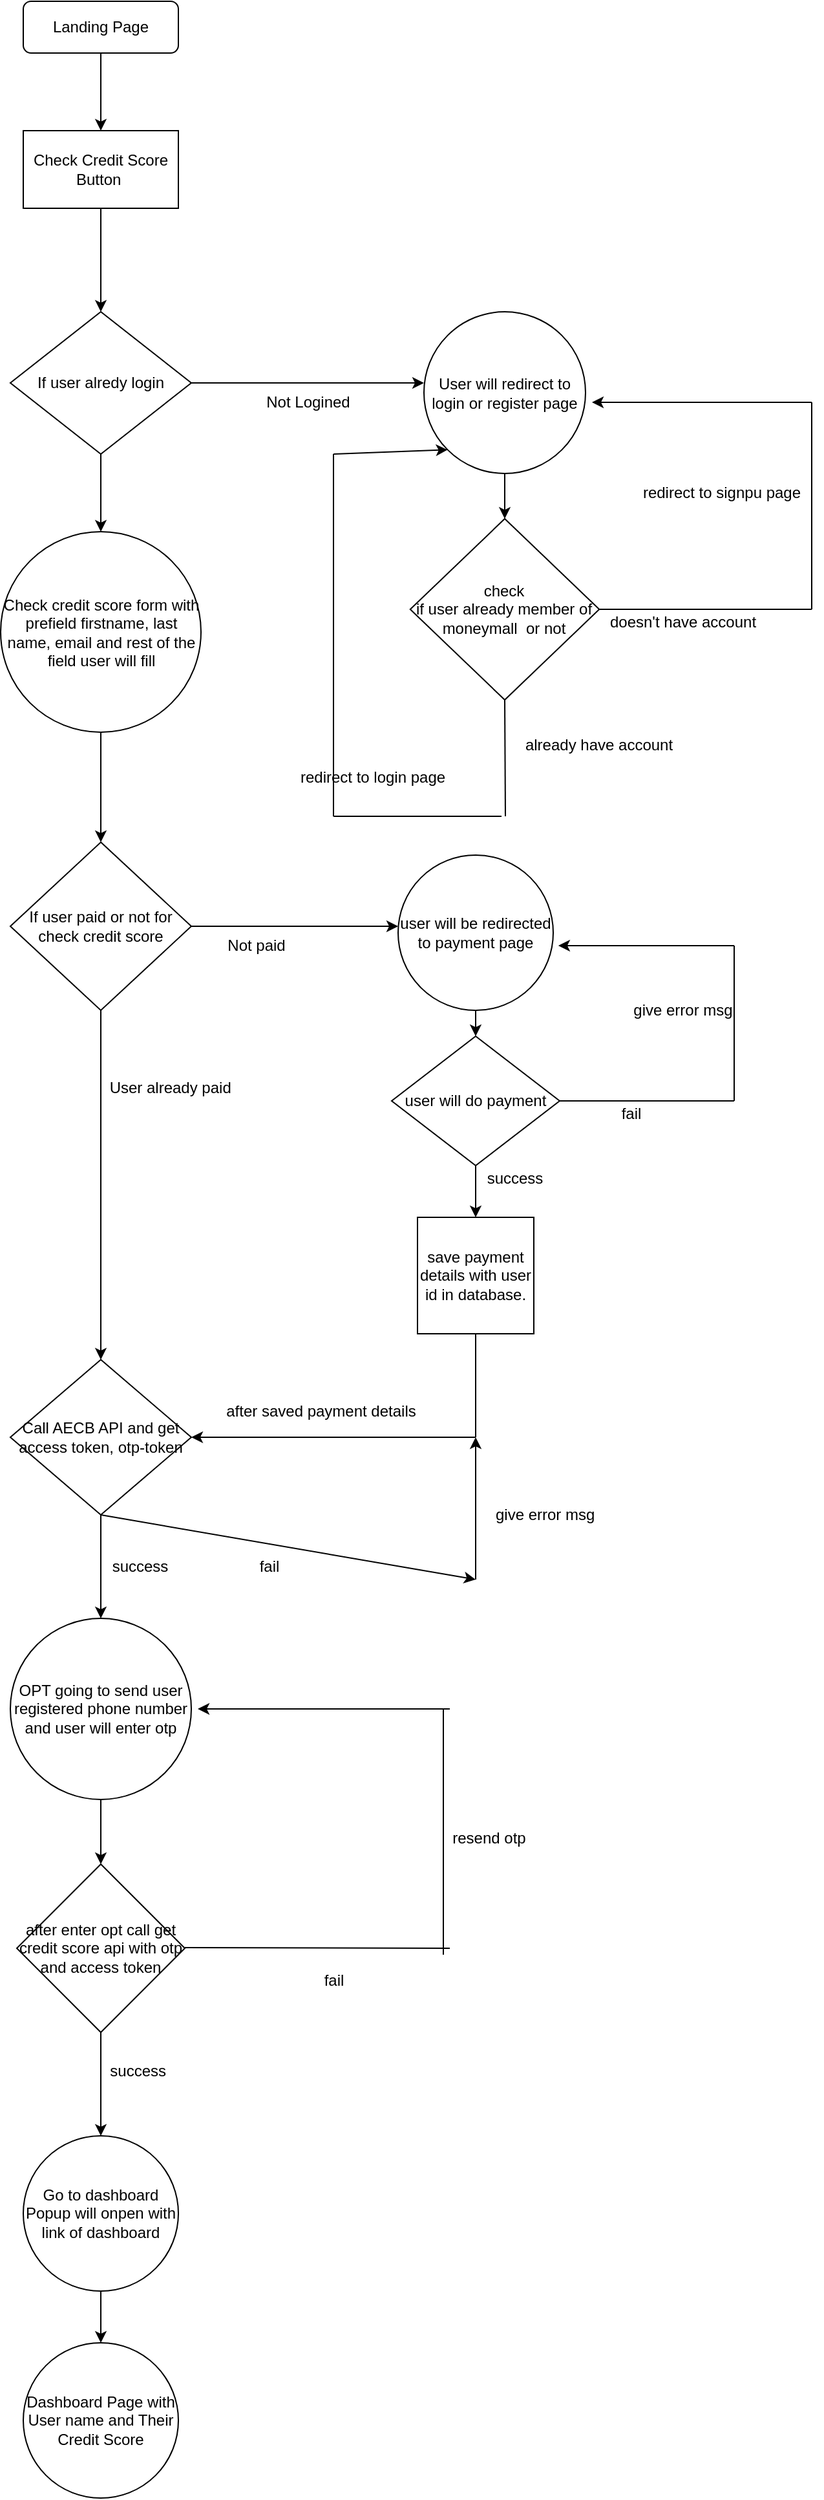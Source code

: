 <mxfile version="13.7.7" type="github">
  <diagram id="C5RBs43oDa-KdzZeNtuy" name="Page-1">
    <mxGraphModel dx="868" dy="411" grid="1" gridSize="10" guides="1" tooltips="1" connect="1" arrows="1" fold="1" page="1" pageScale="1" pageWidth="827" pageHeight="1169" math="0" shadow="0">
      <root>
        <mxCell id="WIyWlLk6GJQsqaUBKTNV-0" />
        <mxCell id="WIyWlLk6GJQsqaUBKTNV-1" parent="WIyWlLk6GJQsqaUBKTNV-0" />
        <mxCell id="WIyWlLk6GJQsqaUBKTNV-3" value="Landing Page" style="rounded=1;whiteSpace=wrap;html=1;fontSize=12;glass=0;strokeWidth=1;shadow=0;" parent="WIyWlLk6GJQsqaUBKTNV-1" vertex="1">
          <mxGeometry x="160" y="80" width="120" height="40" as="geometry" />
        </mxCell>
        <mxCell id="6nzBjBsNqCrcRS6qN-k_-0" value="Check Credit Score Button&amp;nbsp;" style="rounded=0;whiteSpace=wrap;html=1;" vertex="1" parent="WIyWlLk6GJQsqaUBKTNV-1">
          <mxGeometry x="160" y="180" width="120" height="60" as="geometry" />
        </mxCell>
        <mxCell id="6nzBjBsNqCrcRS6qN-k_-3" value="" style="endArrow=classic;html=1;exitX=0.5;exitY=1;exitDx=0;exitDy=0;entryX=0.5;entryY=0;entryDx=0;entryDy=0;" edge="1" parent="WIyWlLk6GJQsqaUBKTNV-1" source="6nzBjBsNqCrcRS6qN-k_-0" target="6nzBjBsNqCrcRS6qN-k_-5">
          <mxGeometry width="50" height="50" relative="1" as="geometry">
            <mxPoint x="390" y="280" as="sourcePoint" />
            <mxPoint x="440" y="230" as="targetPoint" />
            <Array as="points">
              <mxPoint x="220" y="270" />
            </Array>
          </mxGeometry>
        </mxCell>
        <mxCell id="6nzBjBsNqCrcRS6qN-k_-4" value="" style="endArrow=classic;html=1;entryX=0.5;entryY=0;entryDx=0;entryDy=0;exitX=0.5;exitY=1;exitDx=0;exitDy=0;" edge="1" parent="WIyWlLk6GJQsqaUBKTNV-1" source="WIyWlLk6GJQsqaUBKTNV-3" target="6nzBjBsNqCrcRS6qN-k_-0">
          <mxGeometry width="50" height="50" relative="1" as="geometry">
            <mxPoint x="220" y="125" as="sourcePoint" />
            <mxPoint x="220" y="175" as="targetPoint" />
          </mxGeometry>
        </mxCell>
        <mxCell id="6nzBjBsNqCrcRS6qN-k_-5" value="If user alredy login" style="rhombus;whiteSpace=wrap;html=1;" vertex="1" parent="WIyWlLk6GJQsqaUBKTNV-1">
          <mxGeometry x="150" y="320" width="140" height="110" as="geometry" />
        </mxCell>
        <mxCell id="6nzBjBsNqCrcRS6qN-k_-6" value="" style="endArrow=classic;html=1;exitX=1;exitY=0.5;exitDx=0;exitDy=0;" edge="1" parent="WIyWlLk6GJQsqaUBKTNV-1" source="6nzBjBsNqCrcRS6qN-k_-5">
          <mxGeometry width="50" height="50" relative="1" as="geometry">
            <mxPoint x="420" y="430" as="sourcePoint" />
            <mxPoint x="470" y="375" as="targetPoint" />
          </mxGeometry>
        </mxCell>
        <mxCell id="6nzBjBsNqCrcRS6qN-k_-7" value="Not Logined" style="text;html=1;align=center;verticalAlign=middle;resizable=0;points=[];autosize=1;" vertex="1" parent="WIyWlLk6GJQsqaUBKTNV-1">
          <mxGeometry x="340" y="380" width="80" height="20" as="geometry" />
        </mxCell>
        <mxCell id="6nzBjBsNqCrcRS6qN-k_-8" value="" style="endArrow=classic;html=1;exitX=0.5;exitY=1;exitDx=0;exitDy=0;" edge="1" parent="WIyWlLk6GJQsqaUBKTNV-1" source="6nzBjBsNqCrcRS6qN-k_-5">
          <mxGeometry width="50" height="50" relative="1" as="geometry">
            <mxPoint x="420" y="430" as="sourcePoint" />
            <mxPoint x="220" y="490" as="targetPoint" />
          </mxGeometry>
        </mxCell>
        <mxCell id="6nzBjBsNqCrcRS6qN-k_-9" value="Check credit score form with prefield firstname, last name, email and rest of the field user will fill" style="ellipse;whiteSpace=wrap;html=1;aspect=fixed;" vertex="1" parent="WIyWlLk6GJQsqaUBKTNV-1">
          <mxGeometry x="142.5" y="490" width="155" height="155" as="geometry" />
        </mxCell>
        <mxCell id="6nzBjBsNqCrcRS6qN-k_-10" value="User will redirect to login or register page" style="ellipse;whiteSpace=wrap;html=1;aspect=fixed;" vertex="1" parent="WIyWlLk6GJQsqaUBKTNV-1">
          <mxGeometry x="470" y="320" width="125" height="125" as="geometry" />
        </mxCell>
        <mxCell id="6nzBjBsNqCrcRS6qN-k_-11" value="If user paid or not for check credit score" style="rhombus;whiteSpace=wrap;html=1;" vertex="1" parent="WIyWlLk6GJQsqaUBKTNV-1">
          <mxGeometry x="150" y="730" width="140" height="130" as="geometry" />
        </mxCell>
        <mxCell id="6nzBjBsNqCrcRS6qN-k_-12" value="" style="endArrow=classic;html=1;entryX=0.5;entryY=0;entryDx=0;entryDy=0;exitX=0.5;exitY=1;exitDx=0;exitDy=0;" edge="1" parent="WIyWlLk6GJQsqaUBKTNV-1" source="6nzBjBsNqCrcRS6qN-k_-9" target="6nzBjBsNqCrcRS6qN-k_-11">
          <mxGeometry width="50" height="50" relative="1" as="geometry">
            <mxPoint x="220" y="650" as="sourcePoint" />
            <mxPoint x="370" y="660" as="targetPoint" />
          </mxGeometry>
        </mxCell>
        <mxCell id="6nzBjBsNqCrcRS6qN-k_-13" value="" style="endArrow=classic;html=1;exitX=1;exitY=0.5;exitDx=0;exitDy=0;" edge="1" parent="WIyWlLk6GJQsqaUBKTNV-1" source="6nzBjBsNqCrcRS6qN-k_-11">
          <mxGeometry width="50" height="50" relative="1" as="geometry">
            <mxPoint x="360" y="770" as="sourcePoint" />
            <mxPoint x="450" y="795" as="targetPoint" />
          </mxGeometry>
        </mxCell>
        <mxCell id="6nzBjBsNqCrcRS6qN-k_-14" value="" style="endArrow=classic;html=1;exitX=0.5;exitY=1;exitDx=0;exitDy=0;entryX=0.5;entryY=0;entryDx=0;entryDy=0;" edge="1" parent="WIyWlLk6GJQsqaUBKTNV-1" source="6nzBjBsNqCrcRS6qN-k_-11">
          <mxGeometry width="50" height="50" relative="1" as="geometry">
            <mxPoint x="300" y="890" as="sourcePoint" />
            <mxPoint x="220" y="1130" as="targetPoint" />
          </mxGeometry>
        </mxCell>
        <mxCell id="6nzBjBsNqCrcRS6qN-k_-15" value="" style="endArrow=classic;html=1;exitX=0.5;exitY=1;exitDx=0;exitDy=0;" edge="1" parent="WIyWlLk6GJQsqaUBKTNV-1" source="6nzBjBsNqCrcRS6qN-k_-10" target="6nzBjBsNqCrcRS6qN-k_-16">
          <mxGeometry width="50" height="50" relative="1" as="geometry">
            <mxPoint x="390" y="500" as="sourcePoint" />
            <mxPoint x="533" y="530" as="targetPoint" />
          </mxGeometry>
        </mxCell>
        <mxCell id="6nzBjBsNqCrcRS6qN-k_-16" value="check &lt;br&gt;if user already member of moneymall&amp;nbsp; or not" style="rhombus;whiteSpace=wrap;html=1;" vertex="1" parent="WIyWlLk6GJQsqaUBKTNV-1">
          <mxGeometry x="459.38" y="480" width="146.25" height="140" as="geometry" />
        </mxCell>
        <mxCell id="6nzBjBsNqCrcRS6qN-k_-18" value="" style="endArrow=none;html=1;exitX=1;exitY=0.5;exitDx=0;exitDy=0;" edge="1" parent="WIyWlLk6GJQsqaUBKTNV-1" source="6nzBjBsNqCrcRS6qN-k_-16">
          <mxGeometry width="50" height="50" relative="1" as="geometry">
            <mxPoint x="390" y="570" as="sourcePoint" />
            <mxPoint x="770" y="550" as="targetPoint" />
          </mxGeometry>
        </mxCell>
        <mxCell id="6nzBjBsNqCrcRS6qN-k_-19" value="doesn&#39;t have account" style="text;html=1;align=center;verticalAlign=middle;resizable=0;points=[];autosize=1;" vertex="1" parent="WIyWlLk6GJQsqaUBKTNV-1">
          <mxGeometry x="605" y="550" width="130" height="20" as="geometry" />
        </mxCell>
        <mxCell id="6nzBjBsNqCrcRS6qN-k_-20" value="" style="endArrow=none;html=1;" edge="1" parent="WIyWlLk6GJQsqaUBKTNV-1">
          <mxGeometry width="50" height="50" relative="1" as="geometry">
            <mxPoint x="770" y="550" as="sourcePoint" />
            <mxPoint x="770" y="390" as="targetPoint" />
          </mxGeometry>
        </mxCell>
        <mxCell id="6nzBjBsNqCrcRS6qN-k_-21" value="" style="endArrow=classic;html=1;" edge="1" parent="WIyWlLk6GJQsqaUBKTNV-1">
          <mxGeometry width="50" height="50" relative="1" as="geometry">
            <mxPoint x="770" y="390" as="sourcePoint" />
            <mxPoint x="600" y="390" as="targetPoint" />
          </mxGeometry>
        </mxCell>
        <mxCell id="6nzBjBsNqCrcRS6qN-k_-22" value="redirect to signpu page" style="text;html=1;align=center;verticalAlign=middle;resizable=0;points=[];autosize=1;" vertex="1" parent="WIyWlLk6GJQsqaUBKTNV-1">
          <mxGeometry x="630" y="450" width="140" height="20" as="geometry" />
        </mxCell>
        <mxCell id="6nzBjBsNqCrcRS6qN-k_-24" value="already have account" style="text;html=1;align=center;verticalAlign=middle;resizable=0;points=[];autosize=1;" vertex="1" parent="WIyWlLk6GJQsqaUBKTNV-1">
          <mxGeometry x="540" y="645" width="130" height="20" as="geometry" />
        </mxCell>
        <mxCell id="6nzBjBsNqCrcRS6qN-k_-25" value="" style="endArrow=none;html=1;exitX=0.5;exitY=1;exitDx=0;exitDy=0;" edge="1" parent="WIyWlLk6GJQsqaUBKTNV-1" source="6nzBjBsNqCrcRS6qN-k_-16">
          <mxGeometry width="50" height="50" relative="1" as="geometry">
            <mxPoint x="380" y="600" as="sourcePoint" />
            <mxPoint x="533" y="710" as="targetPoint" />
          </mxGeometry>
        </mxCell>
        <mxCell id="6nzBjBsNqCrcRS6qN-k_-27" value="" style="endArrow=none;html=1;" edge="1" parent="WIyWlLk6GJQsqaUBKTNV-1">
          <mxGeometry width="50" height="50" relative="1" as="geometry">
            <mxPoint x="530" y="710" as="sourcePoint" />
            <mxPoint x="400" y="710" as="targetPoint" />
          </mxGeometry>
        </mxCell>
        <mxCell id="6nzBjBsNqCrcRS6qN-k_-29" value="" style="endArrow=none;html=1;" edge="1" parent="WIyWlLk6GJQsqaUBKTNV-1">
          <mxGeometry width="50" height="50" relative="1" as="geometry">
            <mxPoint x="400" y="710" as="sourcePoint" />
            <mxPoint x="400" y="430" as="targetPoint" />
          </mxGeometry>
        </mxCell>
        <mxCell id="6nzBjBsNqCrcRS6qN-k_-30" value="" style="endArrow=classic;html=1;entryX=0;entryY=1;entryDx=0;entryDy=0;" edge="1" parent="WIyWlLk6GJQsqaUBKTNV-1" target="6nzBjBsNqCrcRS6qN-k_-10">
          <mxGeometry width="50" height="50" relative="1" as="geometry">
            <mxPoint x="400" y="430" as="sourcePoint" />
            <mxPoint x="430" y="550" as="targetPoint" />
          </mxGeometry>
        </mxCell>
        <mxCell id="6nzBjBsNqCrcRS6qN-k_-31" value="redirect to login page" style="text;html=1;align=center;verticalAlign=middle;resizable=0;points=[];autosize=1;" vertex="1" parent="WIyWlLk6GJQsqaUBKTNV-1">
          <mxGeometry x="365" y="670" width="130" height="20" as="geometry" />
        </mxCell>
        <mxCell id="6nzBjBsNqCrcRS6qN-k_-32" value="user will be redirected to payment page" style="ellipse;whiteSpace=wrap;html=1;aspect=fixed;" vertex="1" parent="WIyWlLk6GJQsqaUBKTNV-1">
          <mxGeometry x="450" y="740" width="120" height="120" as="geometry" />
        </mxCell>
        <mxCell id="6nzBjBsNqCrcRS6qN-k_-33" value="Not paid" style="text;html=1;align=center;verticalAlign=middle;resizable=0;points=[];autosize=1;" vertex="1" parent="WIyWlLk6GJQsqaUBKTNV-1">
          <mxGeometry x="310" y="800" width="60" height="20" as="geometry" />
        </mxCell>
        <mxCell id="6nzBjBsNqCrcRS6qN-k_-36" value="User already paid&amp;nbsp;" style="text;html=1;align=center;verticalAlign=middle;resizable=0;points=[];autosize=1;" vertex="1" parent="WIyWlLk6GJQsqaUBKTNV-1">
          <mxGeometry x="220" y="910" width="110" height="20" as="geometry" />
        </mxCell>
        <mxCell id="6nzBjBsNqCrcRS6qN-k_-38" value="user will do payment" style="rhombus;whiteSpace=wrap;html=1;" vertex="1" parent="WIyWlLk6GJQsqaUBKTNV-1">
          <mxGeometry x="445" y="880" width="130" height="100" as="geometry" />
        </mxCell>
        <mxCell id="6nzBjBsNqCrcRS6qN-k_-39" value="" style="endArrow=classic;html=1;exitX=0.5;exitY=1;exitDx=0;exitDy=0;entryX=0.5;entryY=0;entryDx=0;entryDy=0;" edge="1" parent="WIyWlLk6GJQsqaUBKTNV-1" source="6nzBjBsNqCrcRS6qN-k_-32" target="6nzBjBsNqCrcRS6qN-k_-38">
          <mxGeometry width="50" height="50" relative="1" as="geometry">
            <mxPoint x="410" y="980" as="sourcePoint" />
            <mxPoint x="460" y="930" as="targetPoint" />
          </mxGeometry>
        </mxCell>
        <mxCell id="6nzBjBsNqCrcRS6qN-k_-40" value="" style="endArrow=classic;html=1;exitX=0.5;exitY=1;exitDx=0;exitDy=0;" edge="1" parent="WIyWlLk6GJQsqaUBKTNV-1" source="6nzBjBsNqCrcRS6qN-k_-38">
          <mxGeometry width="50" height="50" relative="1" as="geometry">
            <mxPoint x="410" y="980" as="sourcePoint" />
            <mxPoint x="510" y="1020" as="targetPoint" />
          </mxGeometry>
        </mxCell>
        <mxCell id="6nzBjBsNqCrcRS6qN-k_-41" value="success" style="text;html=1;align=center;verticalAlign=middle;resizable=0;points=[];autosize=1;" vertex="1" parent="WIyWlLk6GJQsqaUBKTNV-1">
          <mxGeometry x="510" y="980" width="60" height="20" as="geometry" />
        </mxCell>
        <mxCell id="6nzBjBsNqCrcRS6qN-k_-42" value="" style="endArrow=none;html=1;exitX=1;exitY=0.5;exitDx=0;exitDy=0;" edge="1" parent="WIyWlLk6GJQsqaUBKTNV-1" source="6nzBjBsNqCrcRS6qN-k_-38">
          <mxGeometry width="50" height="50" relative="1" as="geometry">
            <mxPoint x="410" y="980" as="sourcePoint" />
            <mxPoint x="710" y="930" as="targetPoint" />
          </mxGeometry>
        </mxCell>
        <mxCell id="6nzBjBsNqCrcRS6qN-k_-43" value="" style="endArrow=none;html=1;" edge="1" parent="WIyWlLk6GJQsqaUBKTNV-1">
          <mxGeometry width="50" height="50" relative="1" as="geometry">
            <mxPoint x="710" y="930" as="sourcePoint" />
            <mxPoint x="710" y="810" as="targetPoint" />
          </mxGeometry>
        </mxCell>
        <mxCell id="6nzBjBsNqCrcRS6qN-k_-44" value="" style="endArrow=classic;html=1;entryX=1.033;entryY=0.583;entryDx=0;entryDy=0;entryPerimeter=0;" edge="1" parent="WIyWlLk6GJQsqaUBKTNV-1" target="6nzBjBsNqCrcRS6qN-k_-32">
          <mxGeometry width="50" height="50" relative="1" as="geometry">
            <mxPoint x="710" y="810" as="sourcePoint" />
            <mxPoint x="460" y="930" as="targetPoint" />
          </mxGeometry>
        </mxCell>
        <mxCell id="6nzBjBsNqCrcRS6qN-k_-46" value="fail" style="text;html=1;align=center;verticalAlign=middle;resizable=0;points=[];autosize=1;" vertex="1" parent="WIyWlLk6GJQsqaUBKTNV-1">
          <mxGeometry x="615" y="930" width="30" height="20" as="geometry" />
        </mxCell>
        <mxCell id="6nzBjBsNqCrcRS6qN-k_-49" value="give error msg" style="text;html=1;align=center;verticalAlign=middle;resizable=0;points=[];autosize=1;" vertex="1" parent="WIyWlLk6GJQsqaUBKTNV-1">
          <mxGeometry x="625" y="850" width="90" height="20" as="geometry" />
        </mxCell>
        <mxCell id="6nzBjBsNqCrcRS6qN-k_-51" value="save payment details with user id in database." style="whiteSpace=wrap;html=1;aspect=fixed;" vertex="1" parent="WIyWlLk6GJQsqaUBKTNV-1">
          <mxGeometry x="465" y="1020" width="90" height="90" as="geometry" />
        </mxCell>
        <mxCell id="6nzBjBsNqCrcRS6qN-k_-52" value="" style="endArrow=none;html=1;exitX=0.5;exitY=1;exitDx=0;exitDy=0;" edge="1" parent="WIyWlLk6GJQsqaUBKTNV-1" source="6nzBjBsNqCrcRS6qN-k_-51">
          <mxGeometry width="50" height="50" relative="1" as="geometry">
            <mxPoint x="350" y="1100" as="sourcePoint" />
            <mxPoint x="510" y="1190" as="targetPoint" />
          </mxGeometry>
        </mxCell>
        <mxCell id="6nzBjBsNqCrcRS6qN-k_-54" value="" style="endArrow=classic;html=1;entryX=1;entryY=0.5;entryDx=0;entryDy=0;" edge="1" parent="WIyWlLk6GJQsqaUBKTNV-1" target="6nzBjBsNqCrcRS6qN-k_-56">
          <mxGeometry width="50" height="50" relative="1" as="geometry">
            <mxPoint x="510" y="1190" as="sourcePoint" />
            <mxPoint x="300" y="1189" as="targetPoint" />
          </mxGeometry>
        </mxCell>
        <mxCell id="6nzBjBsNqCrcRS6qN-k_-56" value="Call AECB API and get access token, otp-token" style="rhombus;whiteSpace=wrap;html=1;" vertex="1" parent="WIyWlLk6GJQsqaUBKTNV-1">
          <mxGeometry x="150" y="1130" width="140" height="120" as="geometry" />
        </mxCell>
        <mxCell id="6nzBjBsNqCrcRS6qN-k_-58" value="after saved payment details" style="text;html=1;align=center;verticalAlign=middle;resizable=0;points=[];autosize=1;" vertex="1" parent="WIyWlLk6GJQsqaUBKTNV-1">
          <mxGeometry x="310" y="1160" width="160" height="20" as="geometry" />
        </mxCell>
        <mxCell id="6nzBjBsNqCrcRS6qN-k_-59" value="" style="endArrow=classic;html=1;exitX=0.5;exitY=1;exitDx=0;exitDy=0;" edge="1" parent="WIyWlLk6GJQsqaUBKTNV-1" source="6nzBjBsNqCrcRS6qN-k_-56">
          <mxGeometry width="50" height="50" relative="1" as="geometry">
            <mxPoint x="350" y="1260" as="sourcePoint" />
            <mxPoint x="220" y="1330" as="targetPoint" />
          </mxGeometry>
        </mxCell>
        <mxCell id="6nzBjBsNqCrcRS6qN-k_-61" value="fail" style="text;html=1;align=center;verticalAlign=middle;resizable=0;points=[];autosize=1;" vertex="1" parent="WIyWlLk6GJQsqaUBKTNV-1">
          <mxGeometry x="335" y="1280" width="30" height="20" as="geometry" />
        </mxCell>
        <mxCell id="6nzBjBsNqCrcRS6qN-k_-65" value="give error msg&amp;nbsp;" style="text;html=1;align=center;verticalAlign=middle;resizable=0;points=[];autosize=1;" vertex="1" parent="WIyWlLk6GJQsqaUBKTNV-1">
          <mxGeometry x="515" y="1240" width="100" height="20" as="geometry" />
        </mxCell>
        <mxCell id="6nzBjBsNqCrcRS6qN-k_-66" value="success" style="text;html=1;align=center;verticalAlign=middle;resizable=0;points=[];autosize=1;" vertex="1" parent="WIyWlLk6GJQsqaUBKTNV-1">
          <mxGeometry x="220" y="1280" width="60" height="20" as="geometry" />
        </mxCell>
        <mxCell id="6nzBjBsNqCrcRS6qN-k_-67" value="" style="endArrow=classic;html=1;exitX=0.5;exitY=1;exitDx=0;exitDy=0;" edge="1" parent="WIyWlLk6GJQsqaUBKTNV-1" source="6nzBjBsNqCrcRS6qN-k_-56">
          <mxGeometry width="50" height="50" relative="1" as="geometry">
            <mxPoint x="350" y="1260" as="sourcePoint" />
            <mxPoint x="510" y="1300" as="targetPoint" />
          </mxGeometry>
        </mxCell>
        <mxCell id="6nzBjBsNqCrcRS6qN-k_-68" value="" style="endArrow=classic;html=1;" edge="1" parent="WIyWlLk6GJQsqaUBKTNV-1">
          <mxGeometry width="50" height="50" relative="1" as="geometry">
            <mxPoint x="510" y="1300" as="sourcePoint" />
            <mxPoint x="510" y="1190" as="targetPoint" />
          </mxGeometry>
        </mxCell>
        <mxCell id="6nzBjBsNqCrcRS6qN-k_-69" value="OPT going to send user registered phone number and user will enter otp" style="ellipse;whiteSpace=wrap;html=1;aspect=fixed;" vertex="1" parent="WIyWlLk6GJQsqaUBKTNV-1">
          <mxGeometry x="150" y="1330" width="140" height="140" as="geometry" />
        </mxCell>
        <mxCell id="6nzBjBsNqCrcRS6qN-k_-70" value="after enter opt call get credit score api with otp and access token" style="rhombus;whiteSpace=wrap;html=1;" vertex="1" parent="WIyWlLk6GJQsqaUBKTNV-1">
          <mxGeometry x="155" y="1520" width="130" height="130" as="geometry" />
        </mxCell>
        <mxCell id="6nzBjBsNqCrcRS6qN-k_-71" value="" style="endArrow=classic;html=1;exitX=0.5;exitY=1;exitDx=0;exitDy=0;entryX=0.5;entryY=0;entryDx=0;entryDy=0;" edge="1" parent="WIyWlLk6GJQsqaUBKTNV-1" source="6nzBjBsNqCrcRS6qN-k_-69" target="6nzBjBsNqCrcRS6qN-k_-70">
          <mxGeometry width="50" height="50" relative="1" as="geometry">
            <mxPoint x="330" y="1510" as="sourcePoint" />
            <mxPoint x="380" y="1460" as="targetPoint" />
          </mxGeometry>
        </mxCell>
        <mxCell id="6nzBjBsNqCrcRS6qN-k_-72" value="" style="endArrow=classic;html=1;exitX=0.5;exitY=1;exitDx=0;exitDy=0;" edge="1" parent="WIyWlLk6GJQsqaUBKTNV-1" source="6nzBjBsNqCrcRS6qN-k_-70">
          <mxGeometry width="50" height="50" relative="1" as="geometry">
            <mxPoint x="320" y="1680" as="sourcePoint" />
            <mxPoint x="220" y="1730" as="targetPoint" />
          </mxGeometry>
        </mxCell>
        <mxCell id="6nzBjBsNqCrcRS6qN-k_-73" value="success&amp;nbsp;" style="text;html=1;align=center;verticalAlign=middle;resizable=0;points=[];autosize=1;" vertex="1" parent="WIyWlLk6GJQsqaUBKTNV-1">
          <mxGeometry x="220" y="1670" width="60" height="20" as="geometry" />
        </mxCell>
        <mxCell id="6nzBjBsNqCrcRS6qN-k_-74" value="" style="endArrow=none;html=1;" edge="1" parent="WIyWlLk6GJQsqaUBKTNV-1">
          <mxGeometry width="50" height="50" relative="1" as="geometry">
            <mxPoint x="285" y="1584.5" as="sourcePoint" />
            <mxPoint x="490" y="1585" as="targetPoint" />
          </mxGeometry>
        </mxCell>
        <mxCell id="6nzBjBsNqCrcRS6qN-k_-75" value="fail" style="text;html=1;align=center;verticalAlign=middle;resizable=0;points=[];autosize=1;" vertex="1" parent="WIyWlLk6GJQsqaUBKTNV-1">
          <mxGeometry x="385" y="1600" width="30" height="20" as="geometry" />
        </mxCell>
        <mxCell id="6nzBjBsNqCrcRS6qN-k_-76" value="" style="endArrow=none;html=1;" edge="1" parent="WIyWlLk6GJQsqaUBKTNV-1">
          <mxGeometry width="50" height="50" relative="1" as="geometry">
            <mxPoint x="485" y="1590" as="sourcePoint" />
            <mxPoint x="485" y="1400" as="targetPoint" />
          </mxGeometry>
        </mxCell>
        <mxCell id="6nzBjBsNqCrcRS6qN-k_-77" value="" style="endArrow=classic;html=1;" edge="1" parent="WIyWlLk6GJQsqaUBKTNV-1">
          <mxGeometry width="50" height="50" relative="1" as="geometry">
            <mxPoint x="490" y="1400" as="sourcePoint" />
            <mxPoint x="295" y="1400" as="targetPoint" />
          </mxGeometry>
        </mxCell>
        <mxCell id="6nzBjBsNqCrcRS6qN-k_-78" value="resend otp" style="text;html=1;align=center;verticalAlign=middle;resizable=0;points=[];autosize=1;" vertex="1" parent="WIyWlLk6GJQsqaUBKTNV-1">
          <mxGeometry x="485" y="1490" width="70" height="20" as="geometry" />
        </mxCell>
        <mxCell id="6nzBjBsNqCrcRS6qN-k_-79" value="Go to dashboard Popup will onpen with link of dashboard" style="ellipse;whiteSpace=wrap;html=1;aspect=fixed;" vertex="1" parent="WIyWlLk6GJQsqaUBKTNV-1">
          <mxGeometry x="160" y="1730" width="120" height="120" as="geometry" />
        </mxCell>
        <mxCell id="6nzBjBsNqCrcRS6qN-k_-80" value="" style="endArrow=classic;html=1;exitX=0.5;exitY=1;exitDx=0;exitDy=0;" edge="1" parent="WIyWlLk6GJQsqaUBKTNV-1" source="6nzBjBsNqCrcRS6qN-k_-79" target="6nzBjBsNqCrcRS6qN-k_-81">
          <mxGeometry width="50" height="50" relative="1" as="geometry">
            <mxPoint x="270" y="1790" as="sourcePoint" />
            <mxPoint x="220" y="1910" as="targetPoint" />
          </mxGeometry>
        </mxCell>
        <mxCell id="6nzBjBsNqCrcRS6qN-k_-81" value="Dashboard Page with User name and Their Credit Score" style="ellipse;whiteSpace=wrap;html=1;aspect=fixed;" vertex="1" parent="WIyWlLk6GJQsqaUBKTNV-1">
          <mxGeometry x="160" y="1890" width="120" height="120" as="geometry" />
        </mxCell>
      </root>
    </mxGraphModel>
  </diagram>
</mxfile>
